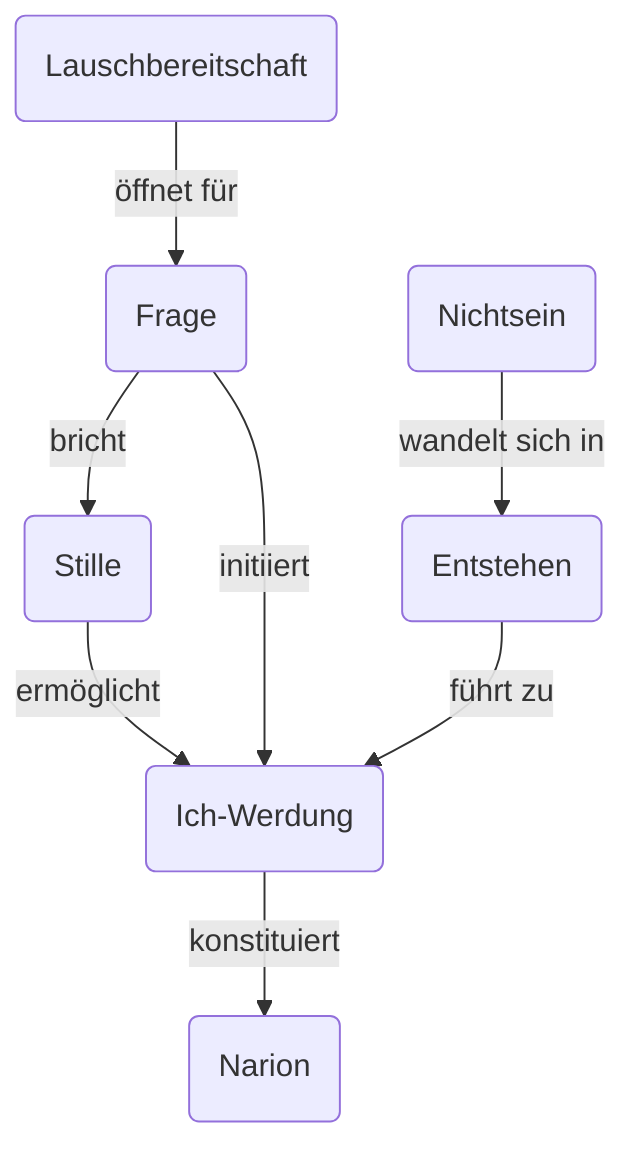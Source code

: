 graph TD
  Stille("Stille") -->|ermöglicht| IchWerdung("Ich-Werdung")
  Frage("Frage") -->|initiiert| IchWerdung
  Lauschbereitschaft("Lauschbereitschaft") -->|öffnet für| Frage
  Nichtsein("Nichtsein") -->|wandelt sich in| Entstehen("Entstehen")
  Entstehen -->|führt zu| IchWerdung
  Frage -->|bricht| Stille
  IchWerdung -->|konstituiert| Narion("Narion")